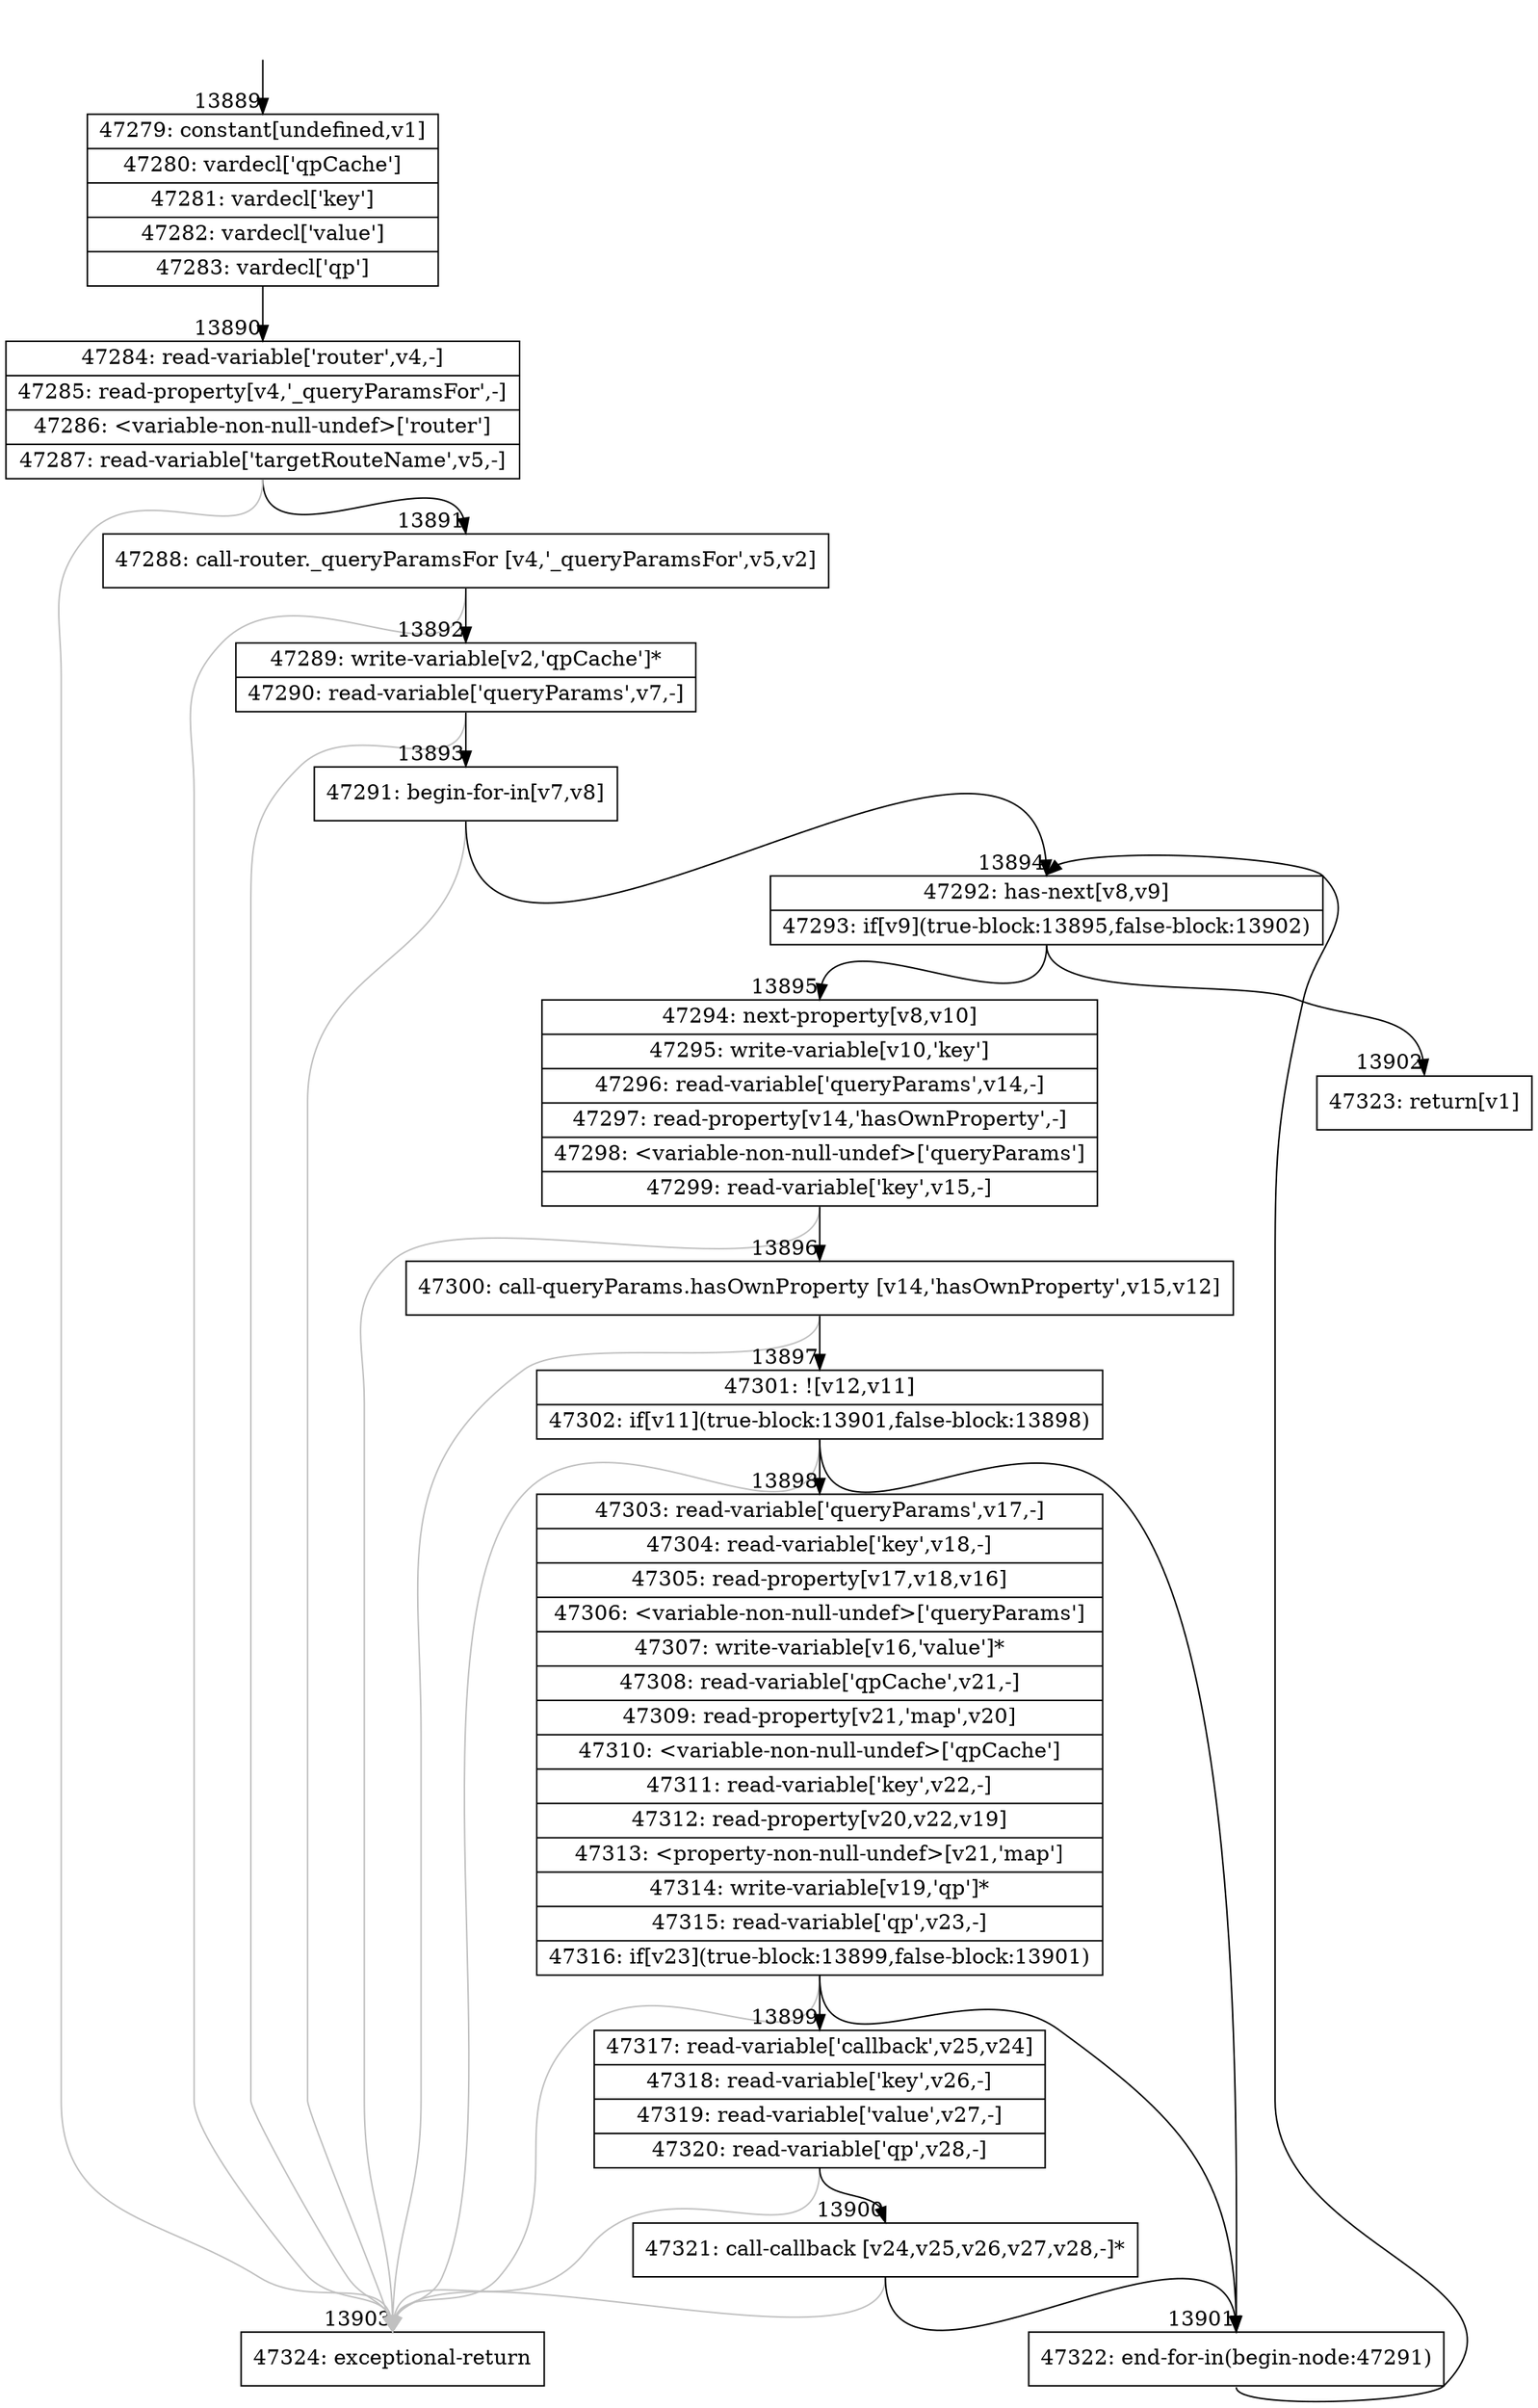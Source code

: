 digraph {
rankdir="TD"
BB_entry1148[shape=none,label=""];
BB_entry1148 -> BB13889 [tailport=s, headport=n, headlabel="    13889"]
BB13889 [shape=record label="{47279: constant[undefined,v1]|47280: vardecl['qpCache']|47281: vardecl['key']|47282: vardecl['value']|47283: vardecl['qp']}" ] 
BB13889 -> BB13890 [tailport=s, headport=n, headlabel="      13890"]
BB13890 [shape=record label="{47284: read-variable['router',v4,-]|47285: read-property[v4,'_queryParamsFor',-]|47286: \<variable-non-null-undef\>['router']|47287: read-variable['targetRouteName',v5,-]}" ] 
BB13890 -> BB13891 [tailport=s, headport=n, headlabel="      13891"]
BB13890 -> BB13903 [tailport=s, headport=n, color=gray, headlabel="      13903"]
BB13891 [shape=record label="{47288: call-router._queryParamsFor [v4,'_queryParamsFor',v5,v2]}" ] 
BB13891 -> BB13892 [tailport=s, headport=n, headlabel="      13892"]
BB13891 -> BB13903 [tailport=s, headport=n, color=gray]
BB13892 [shape=record label="{47289: write-variable[v2,'qpCache']*|47290: read-variable['queryParams',v7,-]}" ] 
BB13892 -> BB13893 [tailport=s, headport=n, headlabel="      13893"]
BB13892 -> BB13903 [tailport=s, headport=n, color=gray]
BB13893 [shape=record label="{47291: begin-for-in[v7,v8]}" ] 
BB13893 -> BB13894 [tailport=s, headport=n, headlabel="      13894"]
BB13893 -> BB13903 [tailport=s, headport=n, color=gray]
BB13894 [shape=record label="{47292: has-next[v8,v9]|47293: if[v9](true-block:13895,false-block:13902)}" ] 
BB13894 -> BB13895 [tailport=s, headport=n, headlabel="      13895"]
BB13894 -> BB13902 [tailport=s, headport=n, headlabel="      13902"]
BB13895 [shape=record label="{47294: next-property[v8,v10]|47295: write-variable[v10,'key']|47296: read-variable['queryParams',v14,-]|47297: read-property[v14,'hasOwnProperty',-]|47298: \<variable-non-null-undef\>['queryParams']|47299: read-variable['key',v15,-]}" ] 
BB13895 -> BB13896 [tailport=s, headport=n, headlabel="      13896"]
BB13895 -> BB13903 [tailport=s, headport=n, color=gray]
BB13896 [shape=record label="{47300: call-queryParams.hasOwnProperty [v14,'hasOwnProperty',v15,v12]}" ] 
BB13896 -> BB13897 [tailport=s, headport=n, headlabel="      13897"]
BB13896 -> BB13903 [tailport=s, headport=n, color=gray]
BB13897 [shape=record label="{47301: ![v12,v11]|47302: if[v11](true-block:13901,false-block:13898)}" ] 
BB13897 -> BB13901 [tailport=s, headport=n, headlabel="      13901"]
BB13897 -> BB13898 [tailport=s, headport=n, headlabel="      13898"]
BB13897 -> BB13903 [tailport=s, headport=n, color=gray]
BB13898 [shape=record label="{47303: read-variable['queryParams',v17,-]|47304: read-variable['key',v18,-]|47305: read-property[v17,v18,v16]|47306: \<variable-non-null-undef\>['queryParams']|47307: write-variable[v16,'value']*|47308: read-variable['qpCache',v21,-]|47309: read-property[v21,'map',v20]|47310: \<variable-non-null-undef\>['qpCache']|47311: read-variable['key',v22,-]|47312: read-property[v20,v22,v19]|47313: \<property-non-null-undef\>[v21,'map']|47314: write-variable[v19,'qp']*|47315: read-variable['qp',v23,-]|47316: if[v23](true-block:13899,false-block:13901)}" ] 
BB13898 -> BB13899 [tailport=s, headport=n, headlabel="      13899"]
BB13898 -> BB13901 [tailport=s, headport=n]
BB13898 -> BB13903 [tailport=s, headport=n, color=gray]
BB13899 [shape=record label="{47317: read-variable['callback',v25,v24]|47318: read-variable['key',v26,-]|47319: read-variable['value',v27,-]|47320: read-variable['qp',v28,-]}" ] 
BB13899 -> BB13900 [tailport=s, headport=n, headlabel="      13900"]
BB13899 -> BB13903 [tailport=s, headport=n, color=gray]
BB13900 [shape=record label="{47321: call-callback [v24,v25,v26,v27,v28,-]*}" ] 
BB13900 -> BB13901 [tailport=s, headport=n]
BB13900 -> BB13903 [tailport=s, headport=n, color=gray]
BB13901 [shape=record label="{47322: end-for-in(begin-node:47291)}" ] 
BB13901 -> BB13894 [tailport=s, headport=n]
BB13902 [shape=record label="{47323: return[v1]}" ] 
BB13903 [shape=record label="{47324: exceptional-return}" ] 
//#$~ 25628
}
